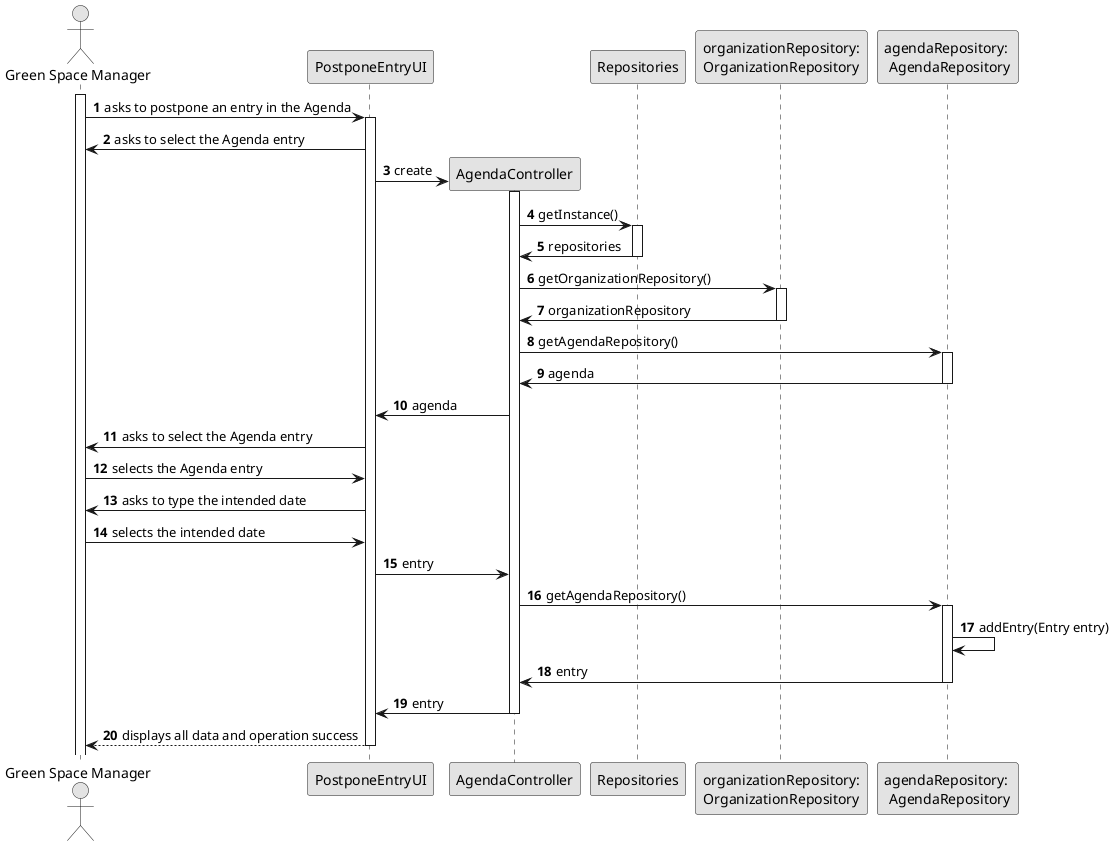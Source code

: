 @startuml
skinparam monochrome true
skinparam packageStyle rectangle
skinparam shadowing false

autonumber

'hide footbox
actor "Green Space Manager" as GSM
participant "PostponeEntryUI" as UI
participant "AgendaController" as CTRL
participant "Repositories" as Rep
participant "organizationRepository:\nOrganizationRepository" as organizationRepository
participant "agendaRepository: \n AgendaRepository" as Agenda

activate GSM

     GSM -> UI : asks to postpone an entry in the Agenda

     activate UI

            UI -> GSM : asks to select the Agenda entry
            UI -> CTRL** : create

     activate CTRL
            CTRL -> Rep : getInstance()
     activate Rep

                      Rep -> CTRL : repositories

               deactivate Rep

                      CTRL -> organizationRepository : getOrganizationRepository()

               activate organizationRepository

                      organizationRepository -> CTRL : organizationRepository

               deactivate organizationRepository

                      CTRL -> Agenda : getAgendaRepository()

               activate Agenda

                      Agenda -> CTRL : agenda

               deactivate Agenda

                      CTRL -> UI : agenda
                      UI -> GSM : asks to select the Agenda entry
                      GSM -> UI : selects the Agenda entry
                      UI -> GSM : asks to type the intended date
                      GSM -> UI : selects the intended date
                      UI -> CTRL : entry
                      CTRL -> Agenda : getAgendaRepository()
               activate Agenda

                      Agenda -> Agenda: addEntry(Entry entry)

                 Agenda -> CTRL : entry

          deactivate Agenda

                 CTRL -> UI : entry

          deactivate CTRL

          UI --> GSM : displays all data and operation success

          deactivate UI

@enduml
